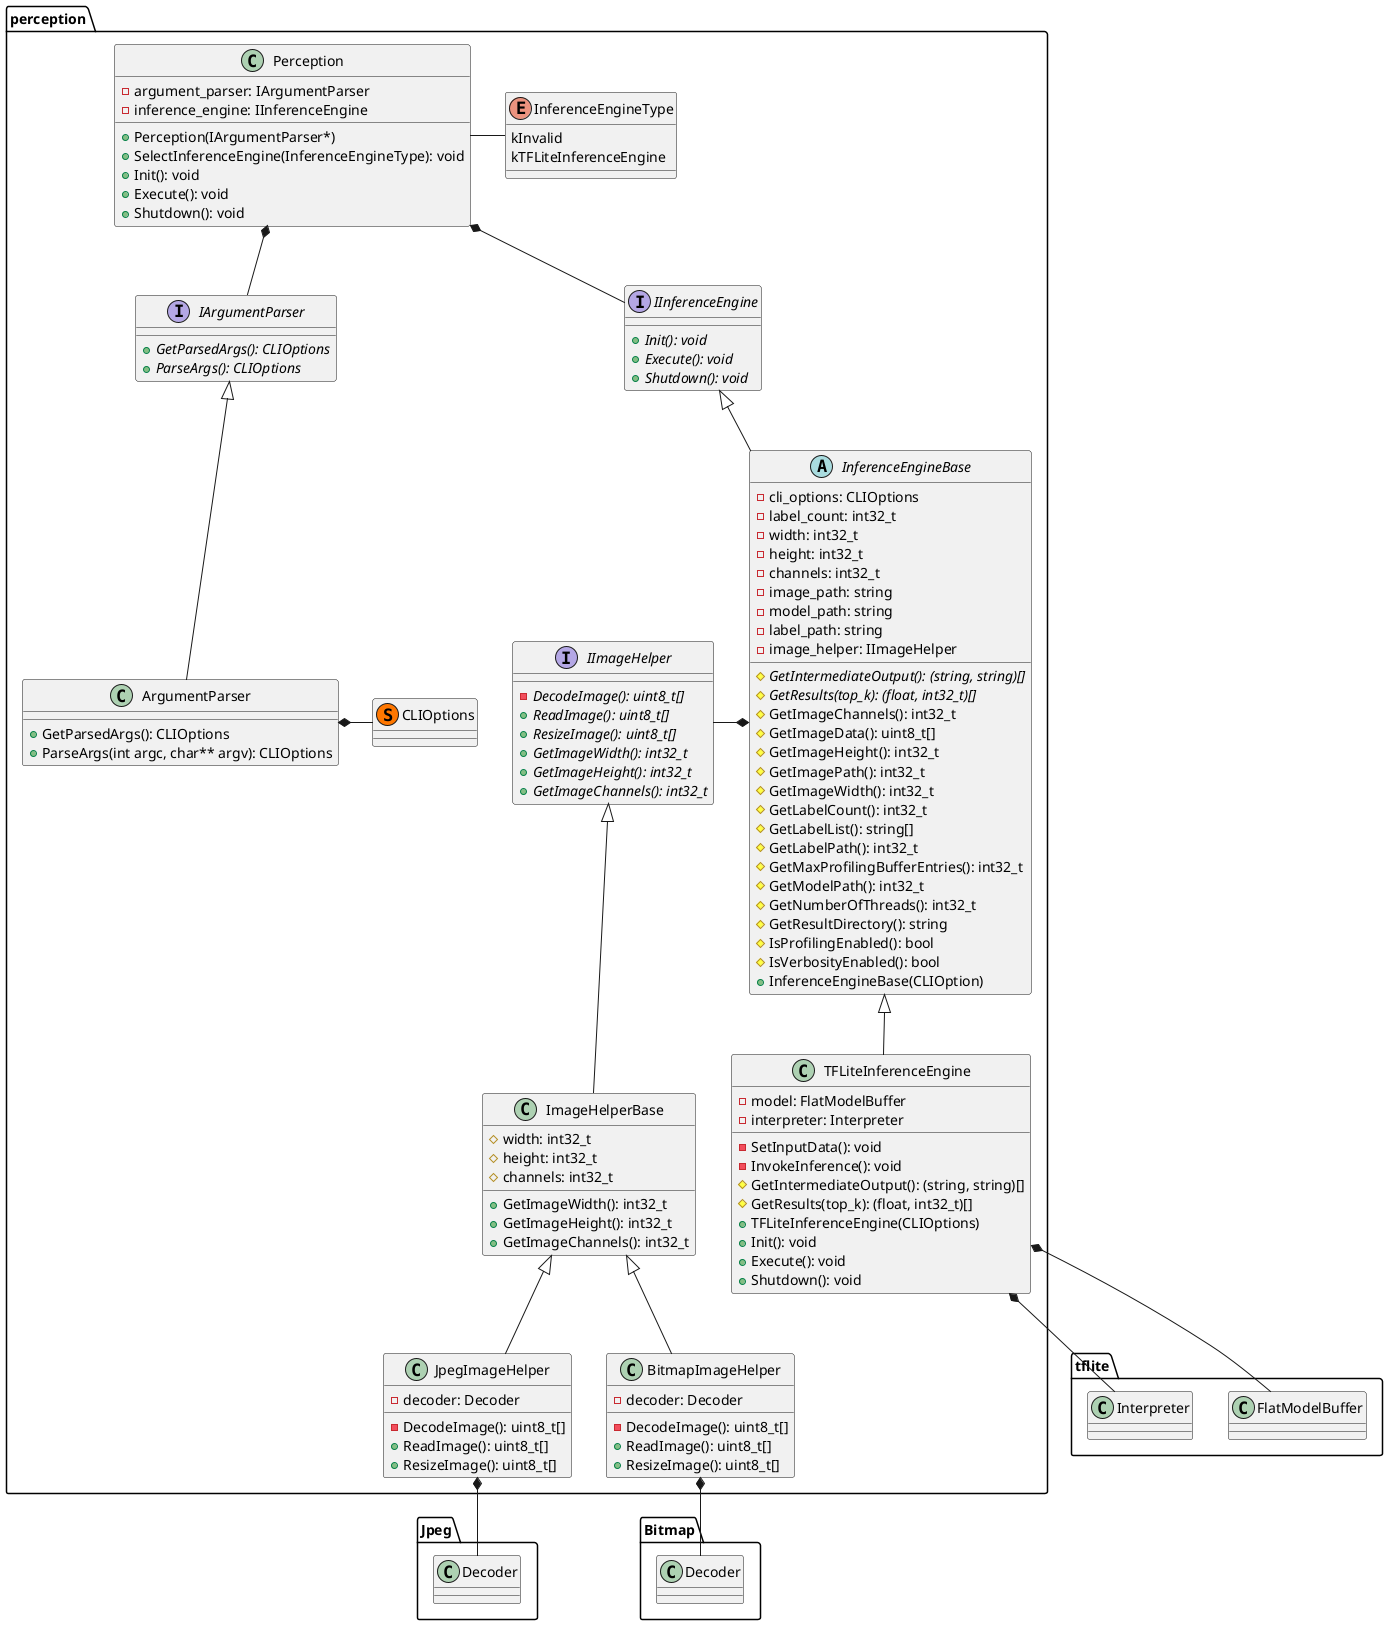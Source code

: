 @startuml
''' JPEG Lib Definitions '''
namespace Jpeg {
class Decoder {
}
}

''' Bitmap Lib Definitions '''
namespace Bitmap {
class Decoder { 
}
}

''' TFLite Definitions '''
namespace tflite {
class FlatModelBuffer {

}
class Interpreter {
}
}

namespace perception{ 
''' Data Structures '''
class CLIOptions << (S,#FF7700) >> {
}

''' Interfaces '''
interface IArgumentParser {
    + {abstract} GetParsedArgs(): CLIOptions
    + {abstract} ParseArgs(): CLIOptions
}

interface IInferenceEngine {
    + {abstract} Init(): void
    + {abstract} Execute(): void
    + {abstract} Shutdown(): void
}

interface IImageHelper {
    - {abstract} DecodeImage(): uint8_t[]
    + {abstract} ReadImage(): uint8_t[]
    + {abstract} ResizeImage(): uint8_t[]
    + {abstract} GetImageWidth(): int32_t
    + {abstract} GetImageHeight(): int32_t
    + {abstract} GetImageChannels(): int32_t
}

''' Interface Implementation '''
class ArgumentParser {
    + GetParsedArgs(): CLIOptions
    + ParseArgs(int argc, char** argv): CLIOptions
}

class ImageHelperBase {
    # width: int32_t
    # height: int32_t
    # channels: int32_t
    + GetImageWidth(): int32_t
    + GetImageHeight(): int32_t
    + GetImageChannels(): int32_t
}

class JpegImageHelper {
    - DecodeImage(): uint8_t[]
    - decoder: Decoder
    + ReadImage(): uint8_t[]
    + ResizeImage(): uint8_t[]
}

class BitmapImageHelper {
    - DecodeImage(): uint8_t[]
    - decoder: Decoder
    + ReadImage(): uint8_t[]
    + ResizeImage(): uint8_t[]
}

enum InferenceEngineType {
    kInvalid
    kTFLiteInferenceEngine
}

abstract InferenceEngineBase {
    - cli_options: CLIOptions
    - label_count: int32_t
    - width: int32_t
    - height: int32_t
    - channels: int32_t
    - image_path: string
    - model_path: string
    - label_path: string
    - image_helper: IImageHelper
    # {abstract} GetIntermediateOutput(): (string, string)[]
    # {abstract} GetResults(top_k): (float, int32_t)[]
    # GetImageChannels(): int32_t
    # GetImageData(): uint8_t[]
    # GetImageHeight(): int32_t
    # GetImagePath(): int32_t
    # GetImageWidth(): int32_t
    # GetLabelCount(): int32_t
    # GetLabelList(): string[]
    # GetLabelPath(): int32_t
    # GetMaxProfilingBufferEntries(): int32_t
    # GetModelPath(): int32_t
    # GetNumberOfThreads(): int32_t
    # GetResultDirectory(): string
    # IsProfilingEnabled(): bool
    # IsVerbosityEnabled(): bool
    + InferenceEngineBase(CLIOption)
}

class TFLiteInferenceEngine {
    - model: FlatModelBuffer
    - interpreter: Interpreter
    - SetInputData(): void
    - InvokeInference(): void
    # GetIntermediateOutput(): (string, string)[]
    # GetResults(top_k): (float, int32_t)[]
    + TFLiteInferenceEngine(CLIOptions)
    + Init(): void
    + Execute(): void
    + Shutdown(): void
}


class Perception {
    - argument_parser: IArgumentParser
    - inference_engine: IInferenceEngine
    + Perception(IArgumentParser*)
    + SelectInferenceEngine(InferenceEngineType): void
    + Init(): void
    + Execute(): void
    + Shutdown(): void
}

''' Relation '''
IArgumentParser <|-down- ArgumentParser
ArgumentParser *-right- CLIOptions

IImageHelper <|-down- ImageHelperBase
ImageHelperBase <|-down- JpegImageHelper
ImageHelperBase <|-down- BitmapImageHelper

JpegImageHelper *-down- Jpeg.Decoder
BitmapImageHelper *-down- Bitmap.Decoder 

IInferenceEngine <|-down- InferenceEngineBase

InferenceEngineBase *-left- IImageHelper
InferenceEngineBase <|-- TFLiteInferenceEngine
' InferenceEngineBase <|-- TFInferenceEngine
' InferenceEngineBase <|-- TorchInferenceEngine

' TFInferenceEngine *-down- tensorflow
' TorchInferenceEngine *-down- torch

TFLiteInferenceEngine *-right- tflite.FlatModelBuffer
TFLiteInferenceEngine *-down- tflite.Interpreter

Perception -right- InferenceEngineType
Perception *-- IInferenceEngine
Perception *-- IArgumentParser
}
@enduml